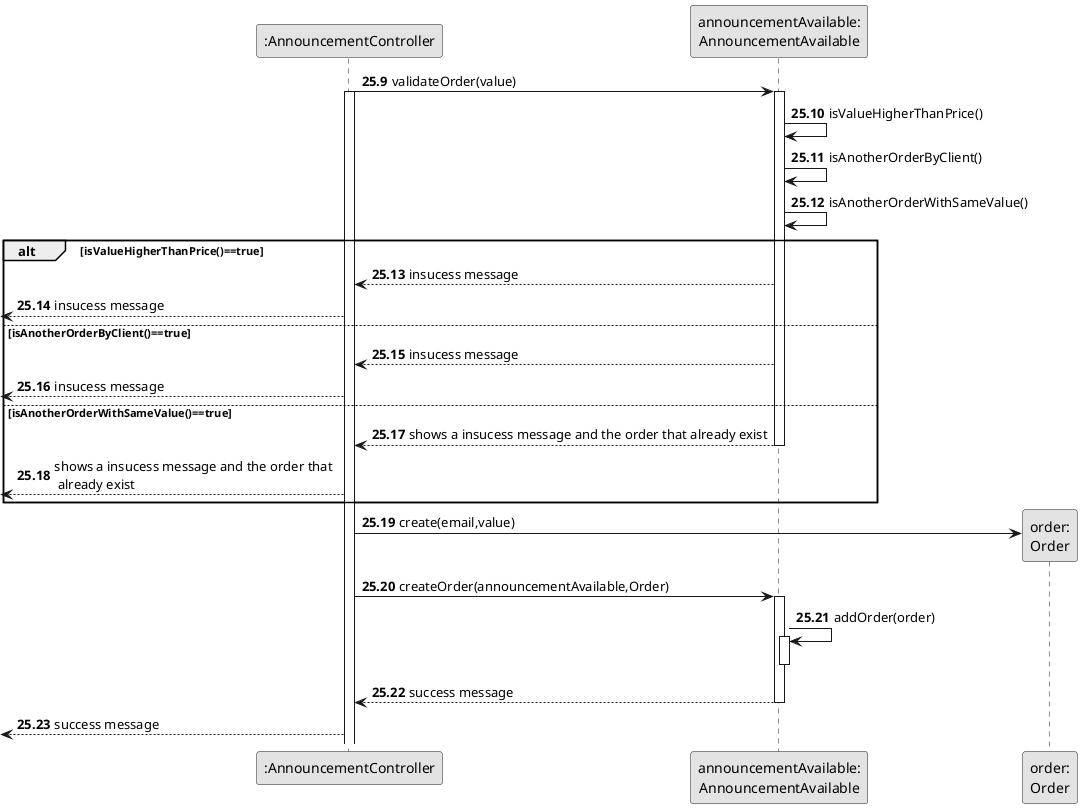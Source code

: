 @startuml
skinparam monochrome true
skinparam packageStyle rectangle
skinparam shadowing false


participant ":AnnouncementController" as CTRL


participant "announcementAvailable:\nAnnouncementAvailable" as Announcement
participant "order:\nOrder" as order

autonumber 25.9

 CTRL -> Announcement : validateOrder(value)
 activate CTRL
                 activate Announcement
                     Announcement -> Announcement: isValueHigherThanPrice()
                     Announcement -> Announcement: isAnotherOrderByClient()
                     Announcement -> Announcement: isAnotherOrderWithSameValue()



                 alt isValueHigherThanPrice()==true
                     Announcement --> CTRL: insucess message

                     <--CTRL:insucess message
                 else isAnotherOrderByClient()==true
                     Announcement --> CTRL: insucess message

                     <--CTRL:insucess message

                 else isAnotherOrderWithSameValue()==true
                     Announcement --> CTRL: shows a insucess message and the order that already exist
                     deactivate

                     <--CTRL:shows a insucess message and the order that \n already exist

                 end




                 CTRL-> order** : create(email,value)
                 CTRL-> Announcement: createOrder(announcementAvailable,Order)

                 activate Announcement

                  Announcement -> Announcement : addOrder(order)
                  activate Announcement

                  deactivate Announcement

                 Announcement --> CTRL: success message

                 deactivate Announcement

             <--CTRL: success message


@enduml